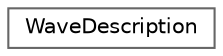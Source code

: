 digraph "Иерархия классов. Графический вид."
{
 // LATEX_PDF_SIZE
  bgcolor="transparent";
  edge [fontname=Helvetica,fontsize=10,labelfontname=Helvetica,labelfontsize=10];
  node [fontname=Helvetica,fontsize=10,shape=box,height=0.2,width=0.4];
  rankdir="LR";
  Node0 [id="Node000000",label="WaveDescription",height=0.2,width=0.4,color="grey40", fillcolor="white", style="filled",URL="$d5/d38/structWaveDescription.html",tooltip=" "];
}
